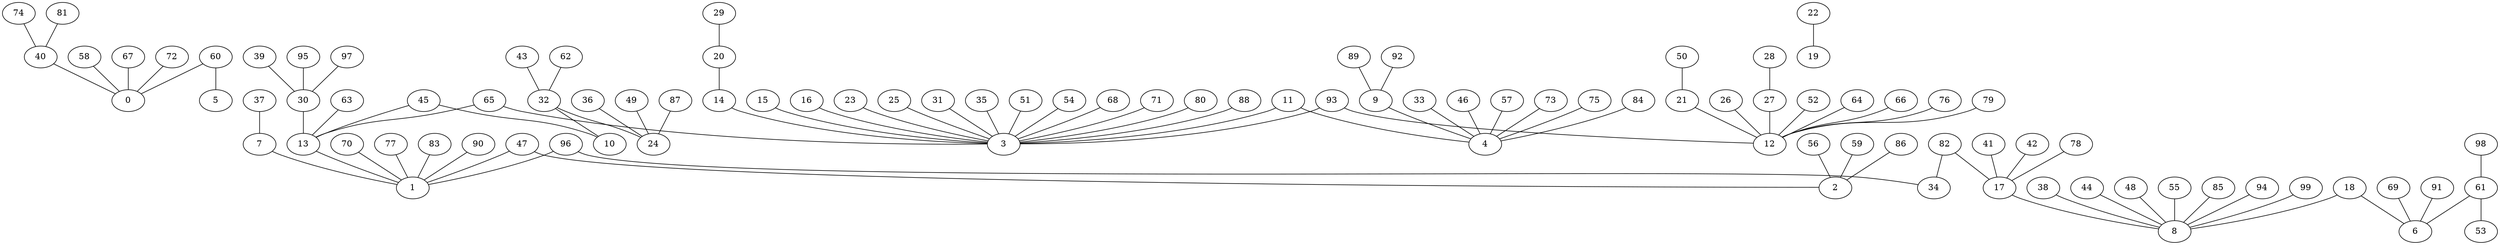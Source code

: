 graph G {
0[Index="0", Pose="-3296.62 0 3077.46"];
1[Index="1", Pose="-1807.14 0 -1017.37"];
2[Index="2", Pose="-369.883 0 -3748.81"];
3[Index="3", Pose="837.974 0 830.095"];
4[Index="4", Pose="-989.511 0 2712.08"];
5[Index="5", Pose="-3142.73 0 3090.55"];
6[Index="6", Pose="-2899.09 0 4643.79"];
7[Index="7", Pose="-195.079 0 -1759.5"];
8[Index="8", Pose="-4593.31 0 2164.31"];
9[Index="9", Pose="277.023 0 2195.01"];
10[Index="10", Pose="-1832.97 0 -3731.79"];
11[Index="11", Pose="589.546 0 2110.9"];
12[Index="12", Pose="2558.71 0 -816.576"];
13[Index="13", Pose="-1677.47 0 -1677.12"];
14[Index="14", Pose="1581.61 0 671.451"];
15[Index="15", Pose="561.509 0 2018.21"];
16[Index="16", Pose="1518.29 0 -246.636"];
17[Index="17", Pose="-4266.64 0 1602.5"];
18[Index="18", Pose="-4724.15 0 3559.93"];
19[Index="19", Pose="-559.775 0 1592.15"];
20[Index="20", Pose="2410.95 0 -501.391"];
21[Index="21", Pose="2413.29 0 222.137"];
22[Index="22", Pose="-62.6841 0 1723.68"];
23[Index="23", Pose="1558.36 0 199.886"];
24[Index="24", Pose="-4617.05 0 -3497.96"];
25[Index="25", Pose="835.195 0 107.968"];
26[Index="26", Pose="2443.18 0 157.839"];
27[Index="27", Pose="2761.28 0 131.718"];
28[Index="28", Pose="3361.21 0 2055.53"];
29[Index="29", Pose="2306.88 0 -1084.25"];
30[Index="30", Pose="-659.39 0 -337.201"];
31[Index="31", Pose="638.167 0 302.725"];
32[Index="32", Pose="-3754.13 0 -2757.65"];
33[Index="33", Pose="-1469 0 753.31"];
34[Index="34", Pose="-2375.09 0 406.403"];
35[Index="35", Pose="-94.3281 0 -282.646"];
36[Index="36", Pose="-4517.76 0 -2871.7"];
37[Index="37", Pose="-554.298 0 -3740.71"];
38[Index="38", Pose="-4495.57 0 3159.93"];
39[Index="39", Pose="-1336.88 0 476.547"];
40[Index="40", Pose="-3256.72 0 2350.16"];
41[Index="41", Pose="-3674.69 0 1764.63"];
42[Index="42", Pose="-2996.38 0 1827.04"];
43[Index="43", Pose="-4671.52 0 -3440.44"];
44[Index="44", Pose="-4566.97 0 1603.25"];
45[Index="45", Pose="-2331.98 0 -3645.21"];
46[Index="46", Pose="1090.2 0 2396.44"];
47[Index="47", Pose="-549.52 0 -2846.26"];
48[Index="48", Pose="-4890.32 0 2790.9"];
49[Index="49", Pose="-4136.39 0 -2958.32"];
50[Index="50", Pose="3130.83 0 1879.79"];
51[Index="51", Pose="-471.509 0 318.301"];
52[Index="52", Pose="2022.96 0 -1710.5"];
53[Index="53", Pose="-2712.65 0 4331.43"];
54[Index="54", Pose="1974.19 0 899.127"];
55[Index="55", Pose="-5055.35 0 2582.18"];
56[Index="56", Pose="-762.761 0 -3484.01"];
57[Index="57", Pose="-1550.3 0 728.574"];
58[Index="58", Pose="-3519.77 0 2507.84"];
59[Index="59", Pose="-310.082 0 -2873.64"];
60[Index="60", Pose="-3563.44 0 2546.38"];
61[Index="61", Pose="-3185.29 0 4067.69"];
62[Index="62", Pose="-4993.06 0 -3404.03"];
63[Index="63", Pose="-789.18 0 -580.718"];
64[Index="64", Pose="2177 0 -151.065"];
65[Index="65", Pose="-464.388 0 261.54"];
66[Index="66", Pose="1650.05 0 -2516.45"];
67[Index="67", Pose="-2750.94 0 2442.37"];
68[Index="68", Pose="1998.87 0 589.04"];
69[Index="69", Pose="-4078.89 0 4215.9"];
70[Index="70", Pose="-1002.39 0 -1720.48"];
71[Index="71", Pose="1031.89 0 228.154"];
72[Index="72", Pose="-2833.41 0 2474.37"];
73[Index="73", Pose="-1436.84 0 857.152"];
74[Index="74", Pose="-3383.04 0 2911.89"];
75[Index="75", Pose="-1570.15 0 1398.6"];
76[Index="76", Pose="1524.74 0 -2719.31"];
77[Index="77", Pose="-129.976 0 -1782.37"];
78[Index="78", Pose="-3081.69 0 1893.98"];
79[Index="79", Pose="2363.58 0 -1526.73"];
80[Index="80", Pose="941.61 0 -82.6729"];
81[Index="81", Pose="-3037.81 0 2944.71"];
82[Index="82", Pose="-2637.61 0 1714.79"];
83[Index="83", Pose="-1081.41 0 -1655.06"];
84[Index="84", Pose="-1428.17 0 1437.97"];
85[Index="85", Pose="-4396.27 0 1734.3"];
86[Index="86", Pose="-889.802 0 -3618.39"];
87[Index="87", Pose="-5367.17 0 -3185.68"];
88[Index="88", Pose="212.49 0 714.952"];
89[Index="89", Pose="-891.958 0 2377.17"];
90[Index="90", Pose="-765.924 0 -700.37"];
91[Index="91", Pose="-4453.94 0 3835.19"];
92[Index="92", Pose="1335.94 0 2476.04"];
93[Index="93", Pose="1550.62 0 -249.776"];
94[Index="94", Pose="-4621.01 0 3354.33"];
95[Index="95", Pose="-877.802 0 786.883"];
96[Index="96", Pose="-2241.93 0 -943.638"];
97[Index="97", Pose="-1230.32 0 579.895"];
98[Index="98", Pose="-2692.95 0 4536.62"];
99[Index="99", Pose="-4594.07 0 3141.26"];
60--0 [Distance="594.334"];
58--0 [Distance="611.763"];
40--0 [Distance="728.39"];
72--0 [Distance="760.453"];
67--0 [Distance="837.316"];
96--1 [Distance="441"];
13--1 [Distance="672.374"];
83--1 [Distance="966.088"];
70--1 [Distance="1068.63"];
90--1 [Distance="1088.4"];
7--1 [Distance="1774.68"];
77--1 [Distance="1843.39"];
47--1 [Distance="2219.56"];
56--2 [Distance="473.785"];
86--2 [Distance="536.027"];
59--2 [Distance="877.216"];
47--2 [Distance="920.253"];
31--3 [Distance="563.952"];
71--3 [Distance="632.406"];
88--3 [Distance="635.994"];
25--3 [Distance="722.132"];
14--3 [Distance="760.373"];
80--3 [Distance="918.632"];
23--3 [Distance="957.139"];
54--3 [Distance="1138.31"];
68--3 [Distance="1185.66"];
15--3 [Distance="1219.85"];
16--3 [Distance="1273.65"];
93--3 [Distance="1293.83"];
11--3 [Distance="1304.68"];
51--3 [Distance="1405.94"];
65--3 [Distance="1421.06"];
35--3 [Distance="1451.68"];
84--4 [Distance="1347.5"];
9--4 [Distance="1368.02"];
75--4 [Distance="1436.09"];
11--4 [Distance="1689.62"];
73--4 [Distance="1908.1"];
33--4 [Distance="2016.6"];
57--4 [Distance="2061.25"];
46--4 [Distance="2103.53"];
60--5 [Distance="687.831"];
61--6 [Distance="643.277"];
69--6 [Distance="1255"];
91--6 [Distance="1752.54"];
18--6 [Distance="2122.64"];
37--7 [Distance="2013.51"];
85--8 [Distance="473.003"];
44--8 [Distance="561.678"];
55--8 [Distance="622.971"];
17--8 [Distance="649.878"];
48--8 [Distance="693.419"];
99--8 [Distance="976.948"];
38--8 [Distance="1000.4"];
94--8 [Distance="1190.34"];
18--8 [Distance="1401.74"];
92--9 [Distance="1095.58"];
89--9 [Distance="1183.09"];
45--10 [Distance="506.465"];
32--10 [Distance="2154.01"];
79--12 [Distance="736.478"];
64--12 [Distance="767.205"];
27--12 [Distance="969.688"];
26--12 [Distance="981.24"];
52--12 [Distance="1042.17"];
21--12 [Distance="1048.84"];
93--12 [Distance="1156.5"];
66--12 [Distance="1927.5"];
76--12 [Distance="2165.53"];
63--13 [Distance="1411.08"];
30--13 [Distance="1682.82"];
45--13 [Distance="2074.07"];
65--13 [Distance="2286.91"];
20--14 [Distance="1436.44"];
41--17 [Distance="613.757"];
78--17 [Distance="1220.28"];
42--17 [Distance="1289.96"];
82--17 [Distance="1632.89"];
22--19 [Distance="514.201"];
29--20 [Distance="592.072"];
50--21 [Distance="1806.29"];
36--24 [Distance="634.079"];
49--24 [Distance="722.661"];
87--24 [Distance="812.525"];
32--24 [Distance="1136.96"];
28--27 [Distance="2015.19"];
39--30 [Distance="1058.86"];
97--30 [Distance="1080.29"];
95--30 [Distance="1145.11"];
43--32 [Distance="1143.59"];
62--32 [Distance="1397.41"];
82--34 [Distance="1334.46"];
96--34 [Distance="1356.59"];
74--40 [Distance="575.753"];
81--40 [Distance="633.566"];
61--53 [Distance="541.247"];
98--61 [Distance="679.92"];
}
